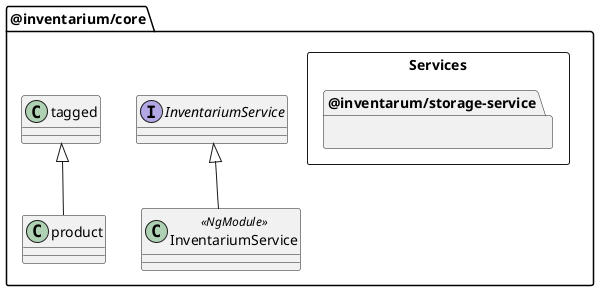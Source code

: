 @startuml

package "@inventarium/core" as inventariumCorePackage {
  rectangle "Services" {
    package @inventarum/storage-service {}
      '  package @inventarium/pages {}
    }
  class "InventariumService" as inventariumServiceClass <<NgModule>> { }
  interface "InventariumService" as inventariumServiceInterface {}
  inventariumServiceInterface <|-- inventariumServiceClass

  tagged <|-- product

}

@enduml
